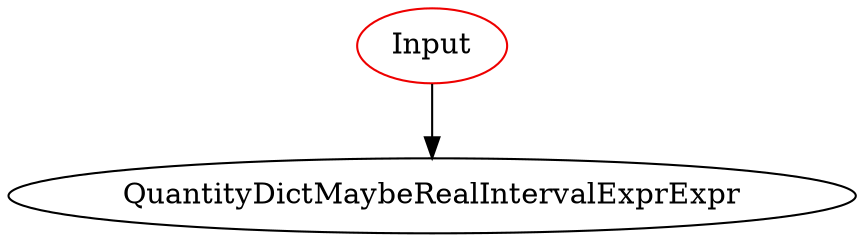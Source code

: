 digraph input{
Input -> QuantityDictMaybeRealIntervalExprExpr;
Input	[shape=oval, color=red2, label="Input"];
}

